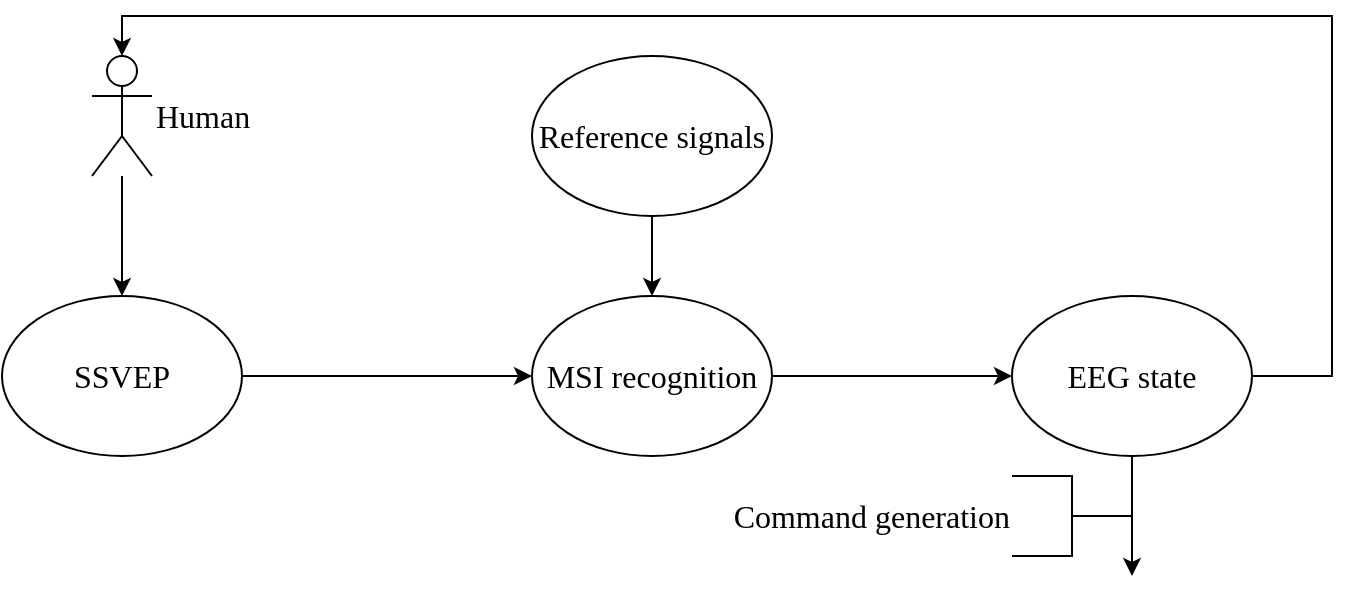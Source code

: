 <mxfile version="13.6.2" type="github">
  <diagram id="9VLlVzjnPNcuD92wcZcl" name="Page-1">
    <mxGraphModel dx="982" dy="535" grid="1" gridSize="10" guides="1" tooltips="1" connect="1" arrows="1" fold="1" page="1" pageScale="1" pageWidth="827" pageHeight="1169" math="0" shadow="0">
      <root>
        <mxCell id="0" />
        <mxCell id="1" parent="0" />
        <mxCell id="pHHOU7coUqiVtEZ5p5Hh-7" value="" style="edgeStyle=orthogonalEdgeStyle;rounded=0;orthogonalLoop=1;jettySize=auto;html=1;fontFamily=Times New Roman;fontSize=16;" edge="1" parent="1" source="pHHOU7coUqiVtEZ5p5Hh-1" target="pHHOU7coUqiVtEZ5p5Hh-2">
          <mxGeometry relative="1" as="geometry" />
        </mxCell>
        <mxCell id="pHHOU7coUqiVtEZ5p5Hh-1" value="&lt;div&gt;Human&lt;/div&gt;" style="shape=umlActor;verticalLabelPosition=middle;verticalAlign=middle;html=1;outlineConnect=0;fontFamily=Times New Roman;fontSize=16;labelPosition=right;align=left;" vertex="1" parent="1">
          <mxGeometry x="110" y="120" width="30" height="60" as="geometry" />
        </mxCell>
        <mxCell id="pHHOU7coUqiVtEZ5p5Hh-8" style="edgeStyle=orthogonalEdgeStyle;rounded=0;orthogonalLoop=1;jettySize=auto;html=1;entryX=0;entryY=0.5;entryDx=0;entryDy=0;fontFamily=Times New Roman;fontSize=16;" edge="1" parent="1" source="pHHOU7coUqiVtEZ5p5Hh-2" target="pHHOU7coUqiVtEZ5p5Hh-3">
          <mxGeometry relative="1" as="geometry" />
        </mxCell>
        <mxCell id="pHHOU7coUqiVtEZ5p5Hh-2" value="SSVEP" style="ellipse;whiteSpace=wrap;html=1;fontFamily=Times New Roman;fontSize=16;" vertex="1" parent="1">
          <mxGeometry x="65" y="240" width="120" height="80" as="geometry" />
        </mxCell>
        <mxCell id="pHHOU7coUqiVtEZ5p5Hh-9" style="edgeStyle=orthogonalEdgeStyle;rounded=0;orthogonalLoop=1;jettySize=auto;html=1;entryX=0;entryY=0.5;entryDx=0;entryDy=0;fontFamily=Times New Roman;fontSize=16;" edge="1" parent="1" source="pHHOU7coUqiVtEZ5p5Hh-3" target="pHHOU7coUqiVtEZ5p5Hh-5">
          <mxGeometry relative="1" as="geometry" />
        </mxCell>
        <mxCell id="pHHOU7coUqiVtEZ5p5Hh-3" value="MSI recognition" style="ellipse;whiteSpace=wrap;html=1;fontFamily=Times New Roman;fontSize=16;" vertex="1" parent="1">
          <mxGeometry x="330" y="240" width="120" height="80" as="geometry" />
        </mxCell>
        <mxCell id="pHHOU7coUqiVtEZ5p5Hh-11" style="edgeStyle=orthogonalEdgeStyle;rounded=0;orthogonalLoop=1;jettySize=auto;html=1;entryX=0.5;entryY=0;entryDx=0;entryDy=0;fontFamily=Times New Roman;fontSize=16;" edge="1" parent="1" source="pHHOU7coUqiVtEZ5p5Hh-4" target="pHHOU7coUqiVtEZ5p5Hh-3">
          <mxGeometry relative="1" as="geometry" />
        </mxCell>
        <mxCell id="pHHOU7coUqiVtEZ5p5Hh-4" value="&lt;span class=&quot;tlid-translation translation&quot; style=&quot;font-size: 16px&quot; lang=&quot;en&quot;&gt;&lt;span title=&quot;&quot; class=&quot;&quot; style=&quot;font-size: 16px&quot;&gt;Reference signals&lt;/span&gt;&lt;/span&gt;" style="ellipse;whiteSpace=wrap;html=1;fontFamily=Times New Roman;fontSize=16;" vertex="1" parent="1">
          <mxGeometry x="330" y="120" width="120" height="80" as="geometry" />
        </mxCell>
        <mxCell id="pHHOU7coUqiVtEZ5p5Hh-12" style="edgeStyle=orthogonalEdgeStyle;rounded=0;orthogonalLoop=1;jettySize=auto;html=1;entryX=0.5;entryY=0;entryDx=0;entryDy=0;entryPerimeter=0;fontFamily=Times New Roman;fontSize=16;" edge="1" parent="1" source="pHHOU7coUqiVtEZ5p5Hh-5" target="pHHOU7coUqiVtEZ5p5Hh-1">
          <mxGeometry relative="1" as="geometry">
            <Array as="points">
              <mxPoint x="730" y="280" />
              <mxPoint x="730" y="100" />
              <mxPoint x="125" y="100" />
            </Array>
          </mxGeometry>
        </mxCell>
        <mxCell id="pHHOU7coUqiVtEZ5p5Hh-13" style="edgeStyle=orthogonalEdgeStyle;rounded=0;orthogonalLoop=1;jettySize=auto;html=1;fontFamily=Times New Roman;fontSize=16;" edge="1" parent="1" source="pHHOU7coUqiVtEZ5p5Hh-5">
          <mxGeometry relative="1" as="geometry">
            <mxPoint x="630" y="380" as="targetPoint" />
          </mxGeometry>
        </mxCell>
        <mxCell id="pHHOU7coUqiVtEZ5p5Hh-5" value="&lt;span class=&quot;tlid-translation translation&quot; style=&quot;font-size: 16px;&quot; lang=&quot;en&quot;&gt;&lt;span title=&quot;&quot; class=&quot;&quot; style=&quot;font-size: 16px;&quot;&gt;EEG state&lt;/span&gt;&lt;/span&gt;" style="ellipse;whiteSpace=wrap;html=1;fontFamily=Times New Roman;fontSize=16;" vertex="1" parent="1">
          <mxGeometry x="570" y="240" width="120" height="80" as="geometry" />
        </mxCell>
        <mxCell id="pHHOU7coUqiVtEZ5p5Hh-14" value="Command generation" style="strokeWidth=1;shape=mxgraph.flowchart.annotation_2;align=right;labelPosition=left;pointerEvents=1;fontFamily=Times New Roman;fontSize=16;direction=west;spacing=2;verticalLabelPosition=middle;verticalAlign=middle;labelBackgroundColor=none;labelBorderColor=none;html=1;" vertex="1" parent="1">
          <mxGeometry x="570" y="330" width="60" height="40" as="geometry" />
        </mxCell>
      </root>
    </mxGraphModel>
  </diagram>
</mxfile>
